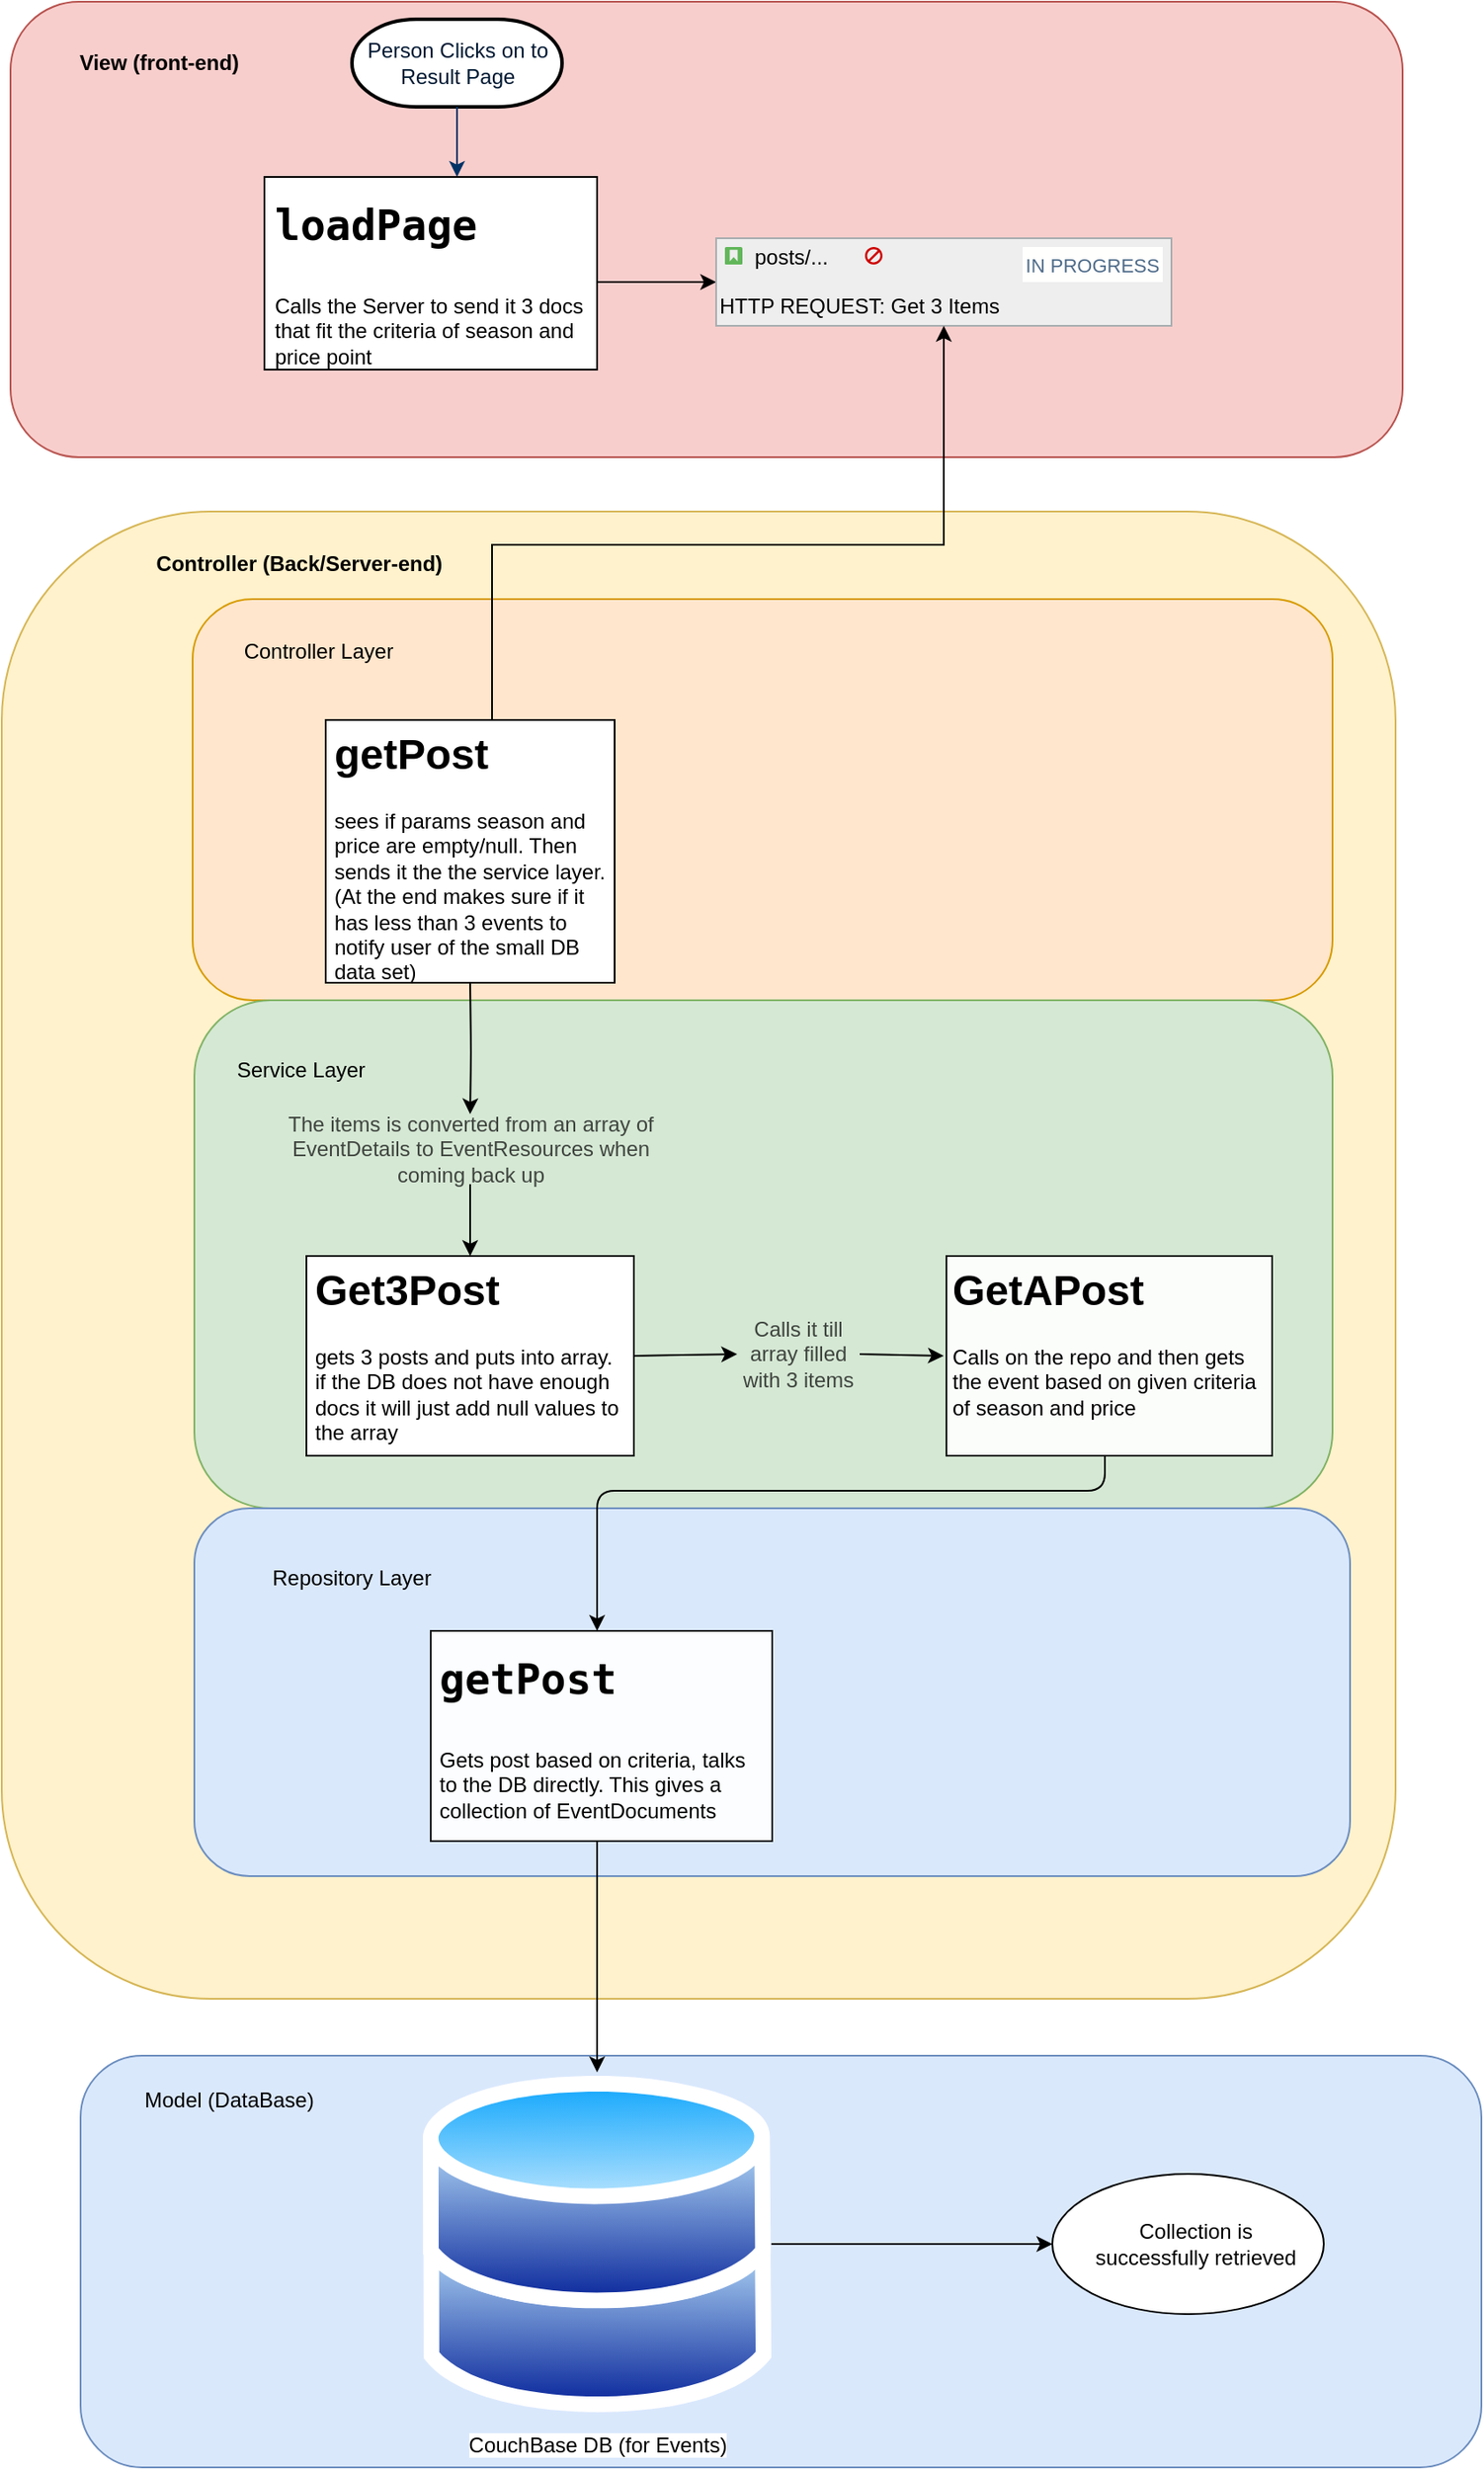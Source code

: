 <mxfile version="10.8.4" type="device"><diagram id="6a731a19-8d31-9384-78a2-239565b7b9f0" name="Page-1"><mxGraphModel dx="1790" dy="865" grid="1" gridSize="10" guides="1" tooltips="1" connect="1" arrows="1" fold="1" page="1" pageScale="1" pageWidth="1169" pageHeight="827" background="#ffffff" math="0" shadow="0"><root><mxCell id="0"/><mxCell id="1" parent="0"/><mxCell id="35ZcNOYxvB1pqXLSH2v5-153" value="" style="rounded=1;whiteSpace=wrap;html=1;fillColor=#dae8fc;strokeColor=#6c8ebf;" parent="1" vertex="1"><mxGeometry x="105" y="1202.5" width="800" height="235" as="geometry"/></mxCell><mxCell id="35ZcNOYxvB1pqXLSH2v5-60" value="" style="rounded=1;whiteSpace=wrap;html=1;fillColor=#f8cecc;strokeColor=#b85450;" parent="1" vertex="1"><mxGeometry x="65" y="30" width="795" height="260" as="geometry"/></mxCell><mxCell id="2" value="Person Clicks on to&lt;br&gt;Result Page&lt;br&gt;" style="shape=mxgraph.flowchart.terminator;fillColor=#FFFFFF;strokeColor=#000000;strokeWidth=2;gradientColor=none;gradientDirection=north;fontColor=#001933;fontStyle=0;html=1;" parent="1" vertex="1"><mxGeometry x="260" y="40" width="120" height="50" as="geometry"/></mxCell><mxCell id="7" style="fontColor=#001933;fontStyle=1;strokeColor=#003366;strokeWidth=1;html=1;" parent="1" source="2" edge="1"><mxGeometry relative="1" as="geometry"><mxPoint x="320" y="130" as="targetPoint"/></mxGeometry></mxCell><mxCell id="35ZcNOYxvB1pqXLSH2v5-65" value="&lt;b&gt;View (front-end)&lt;/b&gt;" style="text;html=1;strokeColor=none;fillColor=none;align=center;verticalAlign=middle;whiteSpace=wrap;rounded=0;" parent="1" vertex="1"><mxGeometry x="95" y="55" width="110" height="20" as="geometry"/></mxCell><mxCell id="35ZcNOYxvB1pqXLSH2v5-70" value="" style="rounded=1;whiteSpace=wrap;html=1;fillColor=#fff2cc;strokeColor=#d6b656;" parent="1" vertex="1"><mxGeometry x="60" y="321" width="796" height="849" as="geometry"/></mxCell><mxCell id="35ZcNOYxvB1pqXLSH2v5-73" value="" style="rounded=1;whiteSpace=wrap;html=1;fillColor=#ffe6cc;strokeColor=#d79b00;" parent="1" vertex="1"><mxGeometry x="169" y="371" width="651" height="229" as="geometry"/></mxCell><mxCell id="35ZcNOYxvB1pqXLSH2v5-75" value="Controller Layer" style="text;html=1;strokeColor=none;fillColor=none;align=center;verticalAlign=middle;whiteSpace=wrap;rounded=0;" parent="1" vertex="1"><mxGeometry x="186" y="391" width="110" height="20" as="geometry"/></mxCell><mxCell id="35ZcNOYxvB1pqXLSH2v5-91" value="" style="rounded=1;whiteSpace=wrap;html=1;fillColor=#d5e8d4;strokeColor=#82b366;" parent="1" vertex="1"><mxGeometry x="170" y="600" width="650" height="290" as="geometry"/></mxCell><mxCell id="35ZcNOYxvB1pqXLSH2v5-93" value="Service Layer" style="text;html=1;strokeColor=none;fillColor=none;align=center;verticalAlign=middle;whiteSpace=wrap;rounded=0;" parent="1" vertex="1"><mxGeometry x="186" y="630" width="90" height="20" as="geometry"/></mxCell><mxCell id="35ZcNOYxvB1pqXLSH2v5-94" value="&lt;b&gt;Controller (Back/Server-end)&lt;/b&gt;" style="text;html=1;strokeColor=none;fillColor=none;align=center;verticalAlign=middle;whiteSpace=wrap;rounded=0;" parent="1" vertex="1"><mxGeometry x="140" y="341" width="180" height="20" as="geometry"/></mxCell><mxCell id="35ZcNOYxvB1pqXLSH2v5-130" value="" style="rounded=1;whiteSpace=wrap;html=1;fillColor=#dae8fc;strokeColor=#6c8ebf;" parent="1" vertex="1"><mxGeometry x="170" y="890" width="660" height="210" as="geometry"/></mxCell><mxCell id="35ZcNOYxvB1pqXLSH2v5-147" value="Repository Layer" style="text;html=1;strokeColor=none;fillColor=none;align=center;verticalAlign=middle;whiteSpace=wrap;rounded=0;" parent="1" vertex="1"><mxGeometry x="200" y="920" width="120" height="20" as="geometry"/></mxCell><mxCell id="35ZcNOYxvB1pqXLSH2v5-151" value="CouchBase DB (for Events)" style="aspect=fixed;perimeter=ellipsePerimeter;html=1;align=center;shadow=0;dashed=0;spacingTop=3;image;image=img/lib/active_directory/databases.svg;" parent="1" vertex="1"><mxGeometry x="300.5" y="1212" width="199" height="196" as="geometry"/></mxCell><mxCell id="35ZcNOYxvB1pqXLSH2v5-152" value="" style="endArrow=classic;html=1;entryX=0.5;entryY=0;entryDx=0;entryDy=0;exitX=0.5;exitY=1;exitDx=0;exitDy=0;" parent="1" source="fka8NFVjTPszpqBUMD4X-41" target="35ZcNOYxvB1pqXLSH2v5-151" edge="1"><mxGeometry width="50" height="50" relative="1" as="geometry"><mxPoint x="354.862" y="1210.966" as="sourcePoint"/><mxPoint x="380" y="1251" as="targetPoint"/></mxGeometry></mxCell><mxCell id="35ZcNOYxvB1pqXLSH2v5-154" value="Model (DataBase)" style="text;html=1;strokeColor=none;fillColor=none;align=center;verticalAlign=middle;whiteSpace=wrap;rounded=0;" parent="1" vertex="1"><mxGeometry x="130" y="1217.5" width="120" height="20" as="geometry"/></mxCell><mxCell id="35ZcNOYxvB1pqXLSH2v5-155" value="" style="ellipse;whiteSpace=wrap;html=1;" parent="1" vertex="1"><mxGeometry x="660" y="1270" width="155" height="80" as="geometry"/></mxCell><mxCell id="35ZcNOYxvB1pqXLSH2v5-160" value="" style="endArrow=classic;html=1;exitX=1;exitY=0.5;exitDx=0;exitDy=0;entryX=0;entryY=0.5;entryDx=0;entryDy=0;" parent="1" source="35ZcNOYxvB1pqXLSH2v5-151" target="35ZcNOYxvB1pqXLSH2v5-155" edge="1"><mxGeometry width="50" height="50" relative="1" as="geometry"><mxPoint x="615" y="1347" as="sourcePoint"/><mxPoint x="665" y="1297" as="targetPoint"/></mxGeometry></mxCell><mxCell id="35ZcNOYxvB1pqXLSH2v5-161" value="Collection is successfully retrieved" style="text;html=1;strokeColor=none;fillColor=none;align=center;verticalAlign=middle;whiteSpace=wrap;rounded=0;" parent="1" vertex="1"><mxGeometry x="681.5" y="1288.5" width="120" height="43" as="geometry"/></mxCell><mxCell id="fka8NFVjTPszpqBUMD4X-8" value="" style="rounded=0;whiteSpace=wrap;html=1;" vertex="1" parent="1"><mxGeometry x="210" y="130" width="190" height="110" as="geometry"/></mxCell><mxCell id="fka8NFVjTPszpqBUMD4X-15" style="edgeStyle=orthogonalEdgeStyle;rounded=0;orthogonalLoop=1;jettySize=auto;html=1;" edge="1" parent="1" source="fka8NFVjTPszpqBUMD4X-10" target="fka8NFVjTPszpqBUMD4X-11"><mxGeometry relative="1" as="geometry"/></mxCell><mxCell id="fka8NFVjTPszpqBUMD4X-10" value="&lt;h1&gt;&lt;pre&gt;&lt;span&gt;loadPage&lt;/span&gt;&lt;/pre&gt;&lt;/h1&gt;&lt;p&gt;Calls the Server to send it 3 docs that fit the criteria of season and price point&lt;/p&gt;" style="text;html=1;strokeColor=none;fillColor=none;spacing=5;spacingTop=-20;whiteSpace=wrap;overflow=hidden;rounded=0;" vertex="1" parent="1"><mxGeometry x="211" y="130" width="189" height="120" as="geometry"/></mxCell><mxCell id="fka8NFVjTPszpqBUMD4X-11" value="HTTP REQUEST: Get 3 Items" style="html=1;shadow=0;dashed=0;shape=mxgraph.atlassian.issue;issueType=story;issuePriority=blocker;issueStatus=inProgress;verticalAlign=top;align=left;whiteSpace=wrap;overflow=hidden;spacingTop=25;strokeColor=#A8ADB0;fillColor=#EEEEEE;fontSize=12;backgroundOutline=1;" vertex="1" parent="1"><mxGeometry x="468" y="165" width="260" height="50" as="geometry"/></mxCell><mxCell id="fka8NFVjTPszpqBUMD4X-12" value="posts/..." style="strokeColor=none;fillColor=none;part=1;resizable=0;align=left;autosize=1;points=[];deletable=0;connectable=0;" vertex="1" parent="fka8NFVjTPszpqBUMD4X-11"><mxGeometry width="60" height="20" relative="1" as="geometry"><mxPoint x="20" as="offset"/></mxGeometry></mxCell><mxCell id="fka8NFVjTPszpqBUMD4X-20" value="" style="rounded=0;whiteSpace=wrap;html=1;" vertex="1" parent="1"><mxGeometry x="245" y="440" width="165" height="150" as="geometry"/></mxCell><mxCell id="fka8NFVjTPszpqBUMD4X-23" style="edgeStyle=orthogonalEdgeStyle;rounded=0;orthogonalLoop=1;jettySize=auto;html=1;exitX=0.5;exitY=0;exitDx=0;exitDy=0;entryX=0.5;entryY=1;entryDx=0;entryDy=0;" edge="1" parent="1" source="fka8NFVjTPszpqBUMD4X-21" target="fka8NFVjTPszpqBUMD4X-11"><mxGeometry relative="1" as="geometry"><Array as="points"><mxPoint x="340" y="340"/><mxPoint x="598" y="340"/></Array></mxGeometry></mxCell><mxCell id="fka8NFVjTPszpqBUMD4X-21" value="&lt;h1&gt;getPost&lt;/h1&gt;&lt;p&gt;sees if params season and price are empty/null. Then sends it the the service layer.&lt;br&gt;(At the end makes sure if it has less than 3 events to notify user of the small DB data set)&amp;nbsp;&lt;/p&gt;" style="text;html=1;strokeColor=none;fillColor=none;spacing=5;spacingTop=-20;whiteSpace=wrap;overflow=hidden;rounded=0;" vertex="1" parent="1"><mxGeometry x="245" y="440" width="165" height="150" as="geometry"/></mxCell><mxCell id="fka8NFVjTPszpqBUMD4X-24" value="" style="endArrow=classic;html=1;exitX=0.5;exitY=1;exitDx=0;exitDy=0;entryX=0.5;entryY=0;entryDx=0;entryDy=0;" edge="1" parent="1" source="fka8NFVjTPszpqBUMD4X-29" target="fka8NFVjTPszpqBUMD4X-25"><mxGeometry width="50" height="50" relative="1" as="geometry"><mxPoint x="410" y="550" as="sourcePoint"/><mxPoint x="460" y="500" as="targetPoint"/><Array as="points"/></mxGeometry></mxCell><mxCell id="fka8NFVjTPszpqBUMD4X-25" value="" style="rounded=0;whiteSpace=wrap;html=1;" vertex="1" parent="1"><mxGeometry x="234" y="746" width="187" height="114" as="geometry"/></mxCell><mxCell id="fka8NFVjTPszpqBUMD4X-26" value="&lt;h1&gt;Get3Post&lt;/h1&gt;&lt;p&gt;gets 3 posts and puts into array. if the DB does not have enough docs it will just add null values to the array&lt;/p&gt;" style="text;html=1;strokeColor=none;fillColor=none;spacing=5;spacingTop=-20;whiteSpace=wrap;overflow=hidden;rounded=0;" vertex="1" parent="1"><mxGeometry x="234" y="746" width="187" height="114" as="geometry"/></mxCell><mxCell id="fka8NFVjTPszpqBUMD4X-29" value="The items is converted from an array of EventDetails to EventResources when coming back up" style="text;html=1;align=center;verticalAlign=middle;whiteSpace=wrap;rounded=0;opacity=90;textOpacity=70;" vertex="1" parent="1"><mxGeometry x="208.5" y="665" width="238" height="40" as="geometry"/></mxCell><mxCell id="fka8NFVjTPszpqBUMD4X-30" value="" style="endArrow=classic;html=1;exitX=0.5;exitY=1;exitDx=0;exitDy=0;entryX=0.5;entryY=0;entryDx=0;entryDy=0;" edge="1" parent="1" source="fka8NFVjTPszpqBUMD4X-21" target="fka8NFVjTPszpqBUMD4X-29"><mxGeometry width="50" height="50" relative="1" as="geometry"><mxPoint x="327.833" y="589.667" as="sourcePoint"/><mxPoint x="348.667" y="679.667" as="targetPoint"/><Array as="points"><mxPoint x="328" y="630"/></Array></mxGeometry></mxCell><mxCell id="fka8NFVjTPszpqBUMD4X-32" value="" style="rounded=0;whiteSpace=wrap;html=1;opacity=90;" vertex="1" parent="1"><mxGeometry x="599.5" y="746" width="186" height="114" as="geometry"/></mxCell><mxCell id="fka8NFVjTPszpqBUMD4X-34" value="&lt;h1&gt;GetAPost&lt;/h1&gt;&lt;p&gt;Calls on the repo and then gets the event based on given criteria of season and price&lt;/p&gt;" style="text;html=1;strokeColor=none;fillColor=none;spacing=5;spacingTop=-20;whiteSpace=wrap;overflow=hidden;rounded=0;opacity=90;" vertex="1" parent="1"><mxGeometry x="598" y="746" width="184" height="114" as="geometry"/></mxCell><mxCell id="fka8NFVjTPszpqBUMD4X-37" value="" style="endArrow=classic;html=1;exitX=1;exitY=0.5;exitDx=0;exitDy=0;entryX=0;entryY=0.5;entryDx=0;entryDy=0;" edge="1" parent="1" source="fka8NFVjTPszpqBUMD4X-35" target="fka8NFVjTPszpqBUMD4X-34"><mxGeometry width="50" height="50" relative="1" as="geometry"><mxPoint x="440" y="850" as="sourcePoint"/><mxPoint x="490" y="800" as="targetPoint"/></mxGeometry></mxCell><mxCell id="fka8NFVjTPszpqBUMD4X-35" value="Calls it till array filled with 3 items" style="text;html=1;strokeColor=none;fillColor=none;align=center;verticalAlign=middle;whiteSpace=wrap;rounded=0;opacity=90;textOpacity=70;" vertex="1" parent="1"><mxGeometry x="480" y="792" width="70" height="20" as="geometry"/></mxCell><mxCell id="fka8NFVjTPszpqBUMD4X-38" value="" style="endArrow=classic;html=1;exitX=1;exitY=0.5;exitDx=0;exitDy=0;entryX=0;entryY=0.5;entryDx=0;entryDy=0;" edge="1" parent="1" source="fka8NFVjTPszpqBUMD4X-26" target="fka8NFVjTPszpqBUMD4X-35"><mxGeometry width="50" height="50" relative="1" as="geometry"><mxPoint x="419.889" y="803" as="sourcePoint"/><mxPoint x="557.111" y="801.889" as="targetPoint"/></mxGeometry></mxCell><mxCell id="fka8NFVjTPszpqBUMD4X-39" value="" style="rounded=0;whiteSpace=wrap;html=1;opacity=90;" vertex="1" parent="1"><mxGeometry x="305" y="960" width="195" height="120" as="geometry"/></mxCell><mxCell id="fka8NFVjTPszpqBUMD4X-41" value="&lt;h1&gt;&lt;pre&gt;&lt;span&gt;getPost&lt;/span&gt;&lt;/pre&gt;&lt;/h1&gt;&lt;p&gt;Gets post based on criteria, talks to the DB directly. This gives a collection of EventDocuments&lt;/p&gt;" style="text;html=1;strokeColor=none;fillColor=none;spacing=5;spacingTop=-20;whiteSpace=wrap;overflow=hidden;rounded=0;opacity=90;" vertex="1" parent="1"><mxGeometry x="305" y="960" width="190" height="120" as="geometry"/></mxCell><mxCell id="fka8NFVjTPszpqBUMD4X-42" value="" style="endArrow=classic;html=1;exitX=0.5;exitY=1;exitDx=0;exitDy=0;entryX=0.5;entryY=0;entryDx=0;entryDy=0;" edge="1" parent="1" source="fka8NFVjTPszpqBUMD4X-34" target="fka8NFVjTPszpqBUMD4X-41"><mxGeometry width="50" height="50" relative="1" as="geometry"><mxPoint x="510" y="950" as="sourcePoint"/><mxPoint x="560" y="900" as="targetPoint"/><Array as="points"><mxPoint x="690" y="880"/><mxPoint x="400" y="880"/></Array></mxGeometry></mxCell></root></mxGraphModel></diagram></mxfile>